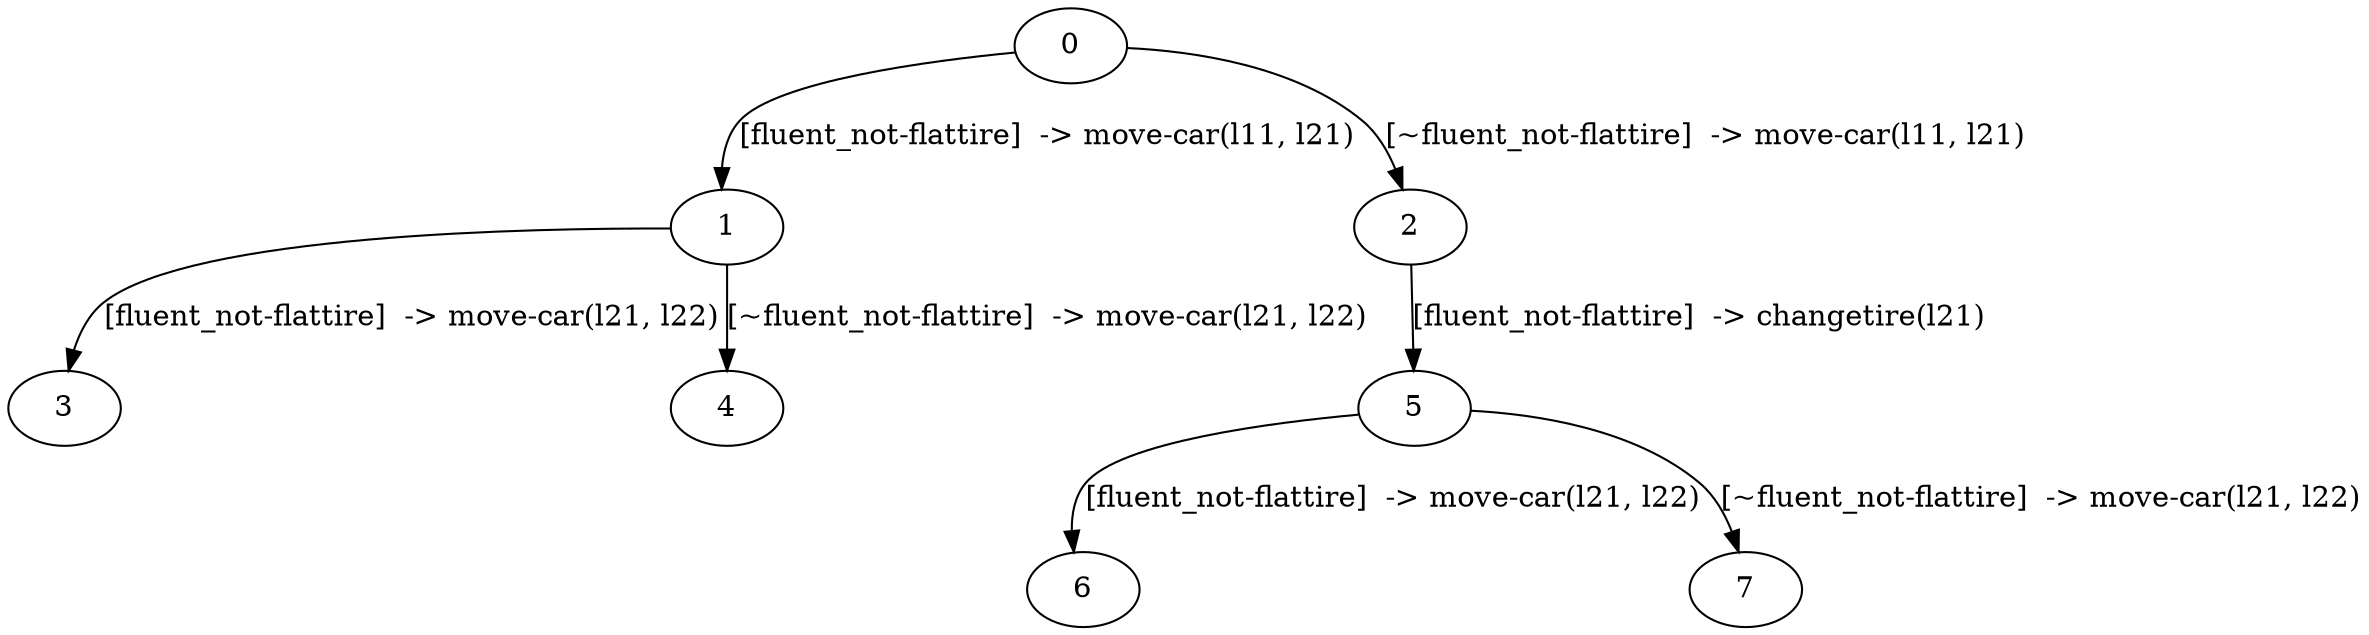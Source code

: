 strict digraph "" {
	0	[color=black];
	1	[color=black];
	0 -> 1	[color=black,
		label="[fluent_not-flattire]  -> move-car(l11, l21)"];
	2	[color=black];
	0 -> 2	[color=black,
		label="[~fluent_not-flattire]  -> move-car(l11, l21)"];
	3	[color=black];
	1 -> 3	[color=black,
		label="[fluent_not-flattire]  -> move-car(l21, l22)"];
	4	[color=black];
	1 -> 4	[color=black,
		label="[~fluent_not-flattire]  -> move-car(l21, l22)"];
	5	[color=black];
	2 -> 5	[color=black,
		label="[fluent_not-flattire]  -> changetire(l21)"];
	6	[color=black];
	5 -> 6	[color=black,
		label="[fluent_not-flattire]  -> move-car(l21, l22)"];
	7	[color=black];
	5 -> 7	[color=black,
		label="[~fluent_not-flattire]  -> move-car(l21, l22)"];
}
